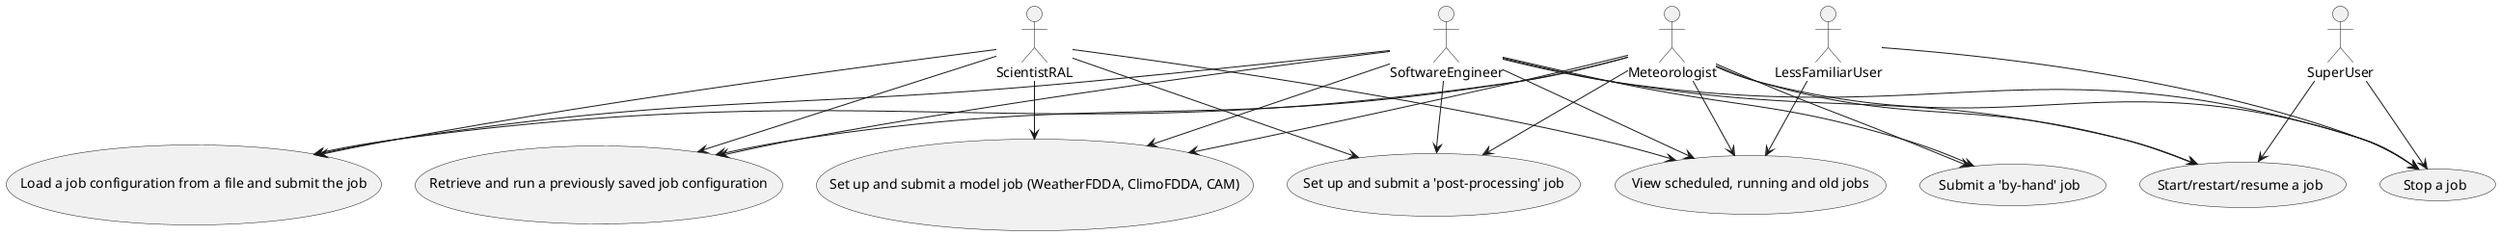@startuml
actor Meteorologist
actor SoftwareEngineer
actor SuperUser
actor ScientistRAL
actor LessFamiliarUser

usecase "Set up and submit a model job (WeatherFDDA, ClimoFDDA, CAM)" as UC1
usecase "Set up and submit a 'post-processing' job" as UC2
usecase "Submit a 'by-hand' job" as UC3
usecase "Load a job configuration from a file and submit the job" as UC4
usecase "Retrieve and run a previously saved job configuration" as UC5
usecase "View scheduled, running and old jobs" as UC6
usecase "Stop a job" as UC7
usecase "Start/restart/resume a job" as UC8

Meteorologist --> UC1
Meteorologist --> UC2
Meteorologist --> UC3
Meteorologist --> UC4
Meteorologist --> UC5
Meteorologist --> UC6
Meteorologist --> UC7
Meteorologist --> UC8

SoftwareEngineer --> UC1
SoftwareEngineer --> UC2
SoftwareEngineer --> UC3
SoftwareEngineer --> UC4
SoftwareEngineer --> UC5
SoftwareEngineer --> UC6
SoftwareEngineer --> UC7
SoftwareEngineer --> UC8

SuperUser --> UC7
SuperUser --> UC8

ScientistRAL --> UC1
ScientistRAL --> UC2
ScientistRAL --> UC4
ScientistRAL --> UC5
ScientistRAL --> UC6

LessFamiliarUser --> UC6
LessFamiliarUser --> UC7
@enduml